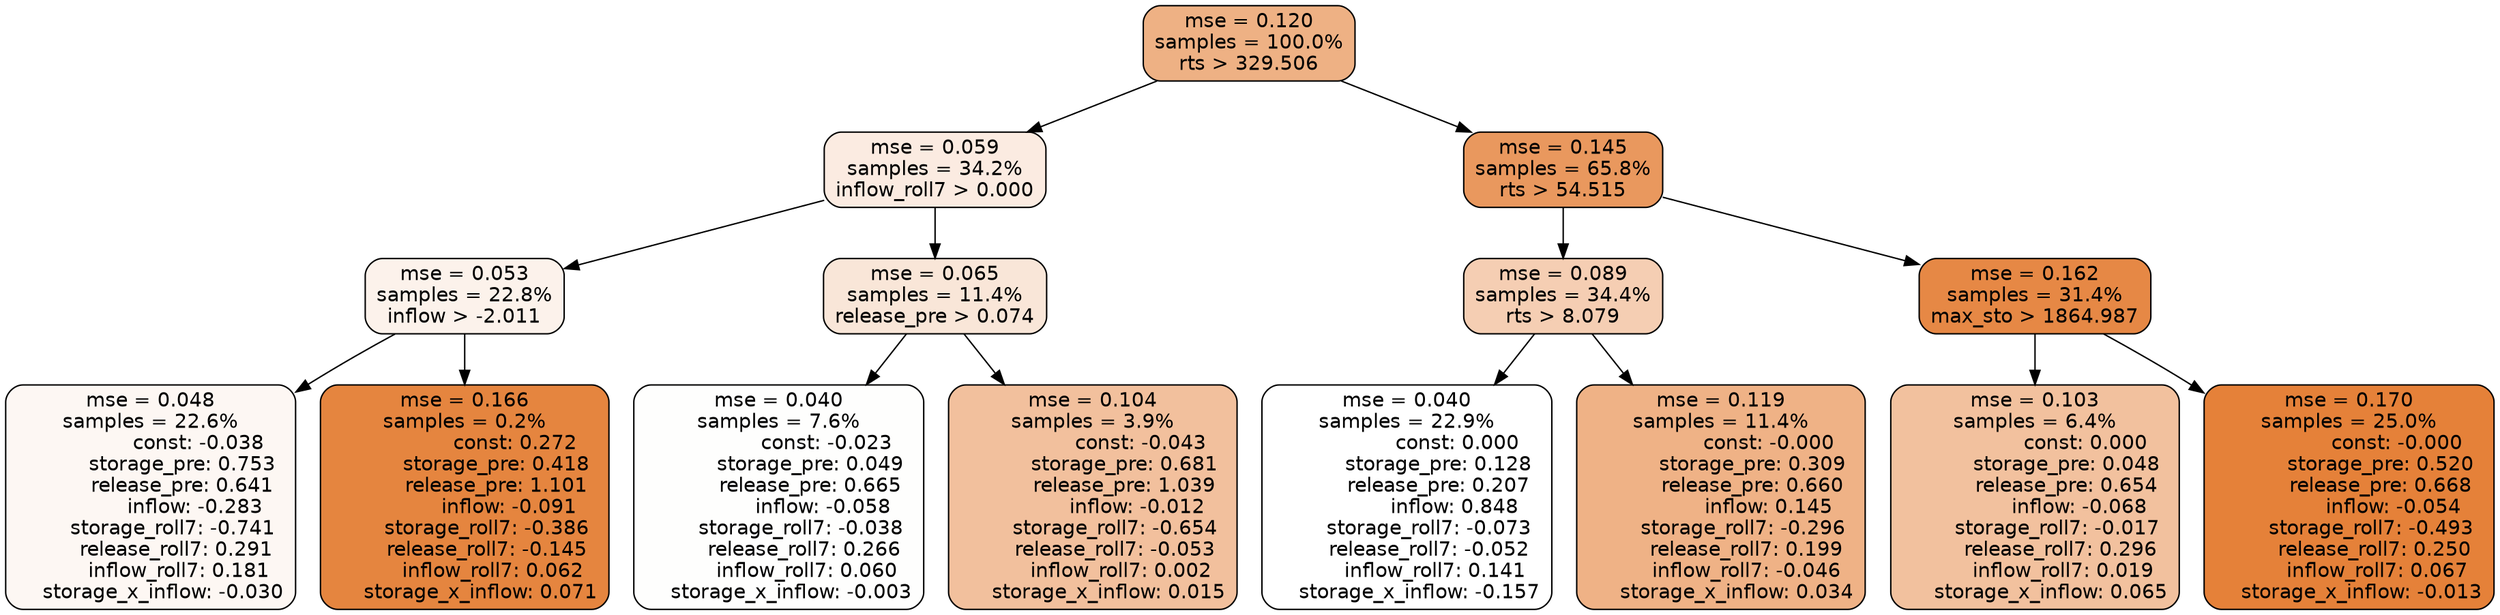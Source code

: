 digraph tree {
node [shape=rectangle, style="filled, rounded", color="black", fontname=helvetica] ;
edge [fontname=helvetica] ;
	"0" [label="mse = 0.120
samples = 100.0%
rts > 329.506", fillcolor="#eeb184"]
	"8" [label="mse = 0.059
samples = 34.2%
inflow_roll7 > 0.000", fillcolor="#fbebe1"]
	"1" [label="mse = 0.145
samples = 65.8%
rts > 54.515", fillcolor="#e9985e"]
	"9" [label="mse = 0.053
samples = 22.8%
inflow > -2.011", fillcolor="#fcf2eb"]
	"12" [label="mse = 0.065
samples = 11.4%
release_pre > 0.074", fillcolor="#f9e6d8"]
	"2" [label="mse = 0.089
samples = 34.4%
rts > 8.079", fillcolor="#f5ceb3"]
	"5" [label="mse = 0.162
samples = 31.4%
max_sto > 1864.987", fillcolor="#e68845"]
	"11" [label="mse = 0.048
samples = 22.6%
               const: -0.038
          storage_pre: 0.753
          release_pre: 0.641
              inflow: -0.283
       storage_roll7: -0.741
        release_roll7: 0.291
         inflow_roll7: 0.181
    storage_x_inflow: -0.030", fillcolor="#fdf7f3"]
	"10" [label="mse = 0.166
samples = 0.2%
                const: 0.272
          storage_pre: 0.418
          release_pre: 1.101
              inflow: -0.091
       storage_roll7: -0.386
       release_roll7: -0.145
         inflow_roll7: 0.062
     storage_x_inflow: 0.071", fillcolor="#e5853f"]
	"13" [label="mse = 0.040
samples = 7.6%
               const: -0.023
          storage_pre: 0.049
          release_pre: 0.665
              inflow: -0.058
       storage_roll7: -0.038
        release_roll7: 0.266
         inflow_roll7: 0.060
    storage_x_inflow: -0.003", fillcolor="#fefefd"]
	"14" [label="mse = 0.104
samples = 3.9%
               const: -0.043
          storage_pre: 0.681
          release_pre: 1.039
              inflow: -0.012
       storage_roll7: -0.654
       release_roll7: -0.053
         inflow_roll7: 0.002
     storage_x_inflow: 0.015", fillcolor="#f2c09d"]
	"3" [label="mse = 0.040
samples = 22.9%
                const: 0.000
          storage_pre: 0.128
          release_pre: 0.207
               inflow: 0.848
       storage_roll7: -0.073
       release_roll7: -0.052
         inflow_roll7: 0.141
    storage_x_inflow: -0.157", fillcolor="#ffffff"]
	"4" [label="mse = 0.119
samples = 11.4%
               const: -0.000
          storage_pre: 0.309
          release_pre: 0.660
               inflow: 0.145
       storage_roll7: -0.296
        release_roll7: 0.199
        inflow_roll7: -0.046
     storage_x_inflow: 0.034", fillcolor="#efb286"]
	"7" [label="mse = 0.103
samples = 6.4%
                const: 0.000
          storage_pre: 0.048
          release_pre: 0.654
              inflow: -0.068
       storage_roll7: -0.017
        release_roll7: 0.296
         inflow_roll7: 0.019
     storage_x_inflow: 0.065", fillcolor="#f2c19e"]
	"6" [label="mse = 0.170
samples = 25.0%
               const: -0.000
          storage_pre: 0.520
          release_pre: 0.668
              inflow: -0.054
       storage_roll7: -0.493
        release_roll7: 0.250
         inflow_roll7: 0.067
    storage_x_inflow: -0.013", fillcolor="#e58139"]

	"0" -> "1"
	"0" -> "8"
	"8" -> "9"
	"8" -> "12"
	"1" -> "2"
	"1" -> "5"
	"9" -> "10"
	"9" -> "11"
	"12" -> "13"
	"12" -> "14"
	"2" -> "3"
	"2" -> "4"
	"5" -> "6"
	"5" -> "7"
}